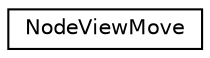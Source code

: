 digraph G
{
  edge [fontname="Helvetica",fontsize="10",labelfontname="Helvetica",labelfontsize="10"];
  node [fontname="Helvetica",fontsize="10",shape=record];
  rankdir=LR;
  Node1 [label="NodeViewMove",height=0.2,width=0.4,color="black", fillcolor="white", style="filled",URL="$d2/d8c/structNodeViewMove.html"];
}
